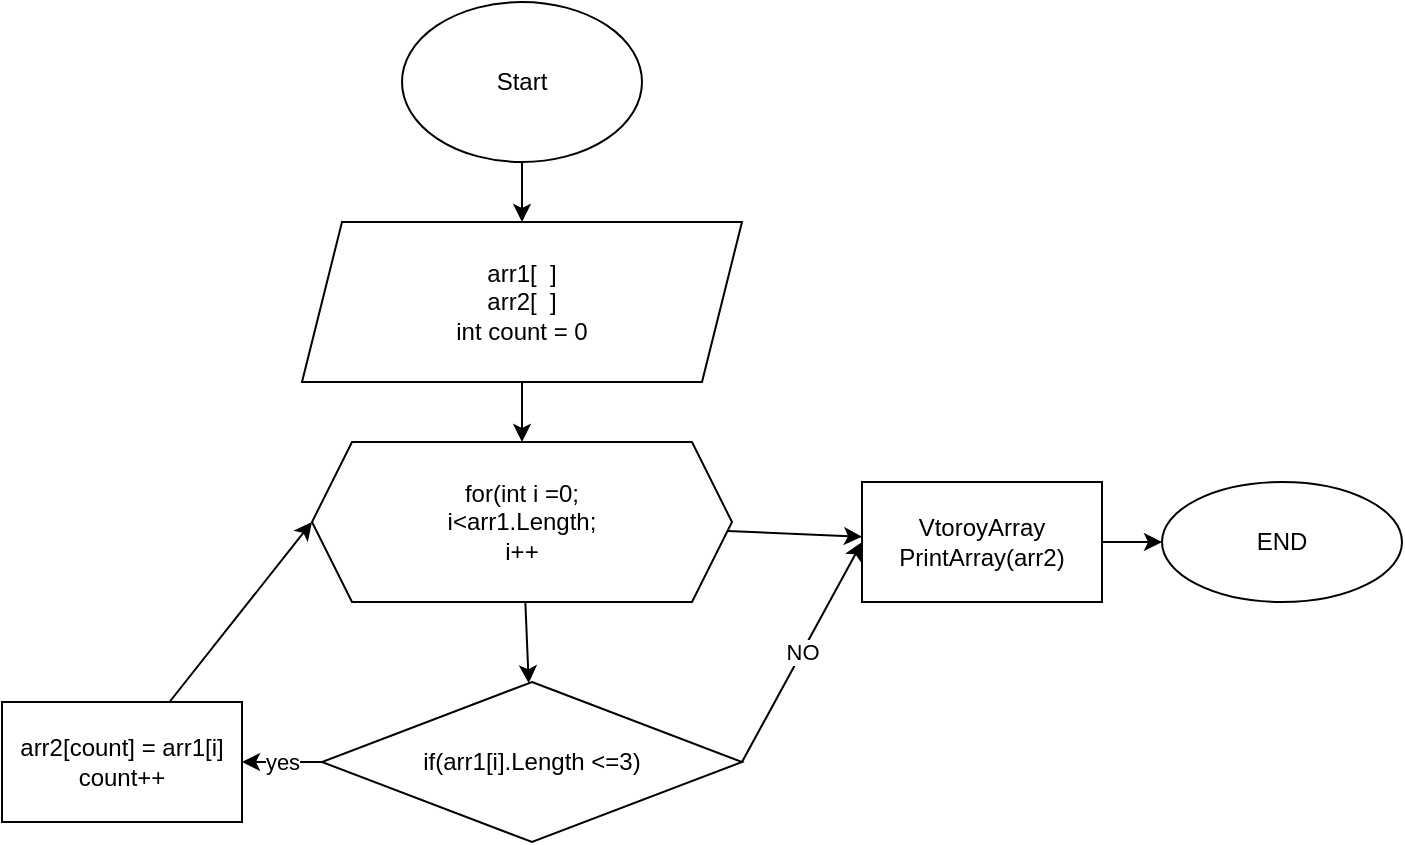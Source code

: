 <mxfile>
    <diagram id="F7Dfzu_8_8awjydZ04os" name="Страница 1">
        <mxGraphModel dx="629" dy="305" grid="1" gridSize="10" guides="1" tooltips="1" connect="1" arrows="1" fold="1" page="1" pageScale="1" pageWidth="827" pageHeight="1169" math="0" shadow="0">
            <root>
                <mxCell id="0"/>
                <mxCell id="1" parent="0"/>
                <mxCell id="4" value="" style="edgeStyle=none;html=1;" edge="1" parent="1" source="2" target="3">
                    <mxGeometry relative="1" as="geometry"/>
                </mxCell>
                <mxCell id="2" value="Start" style="ellipse;whiteSpace=wrap;html=1;" vertex="1" parent="1">
                    <mxGeometry x="230" y="20" width="120" height="80" as="geometry"/>
                </mxCell>
                <mxCell id="6" value="" style="edgeStyle=none;html=1;" edge="1" parent="1" source="3" target="5">
                    <mxGeometry relative="1" as="geometry"/>
                </mxCell>
                <mxCell id="3" value="arr1[&amp;nbsp; ]&lt;br&gt;arr2[&amp;nbsp; ]&lt;br&gt;int count = 0" style="shape=parallelogram;perimeter=parallelogramPerimeter;whiteSpace=wrap;html=1;fixedSize=1;" vertex="1" parent="1">
                    <mxGeometry x="180" y="130" width="220" height="80" as="geometry"/>
                </mxCell>
                <mxCell id="8" value="" style="edgeStyle=none;html=1;" edge="1" parent="1" source="5" target="7">
                    <mxGeometry relative="1" as="geometry"/>
                </mxCell>
                <mxCell id="13" value="" style="edgeStyle=none;html=1;" edge="1" parent="1" source="5" target="12">
                    <mxGeometry relative="1" as="geometry"/>
                </mxCell>
                <mxCell id="5" value="for(int i =0;&lt;br&gt;i&amp;lt;arr1.Length;&lt;br&gt;i++" style="shape=hexagon;perimeter=hexagonPerimeter2;whiteSpace=wrap;html=1;fixedSize=1;" vertex="1" parent="1">
                    <mxGeometry x="185" y="240" width="210" height="80" as="geometry"/>
                </mxCell>
                <mxCell id="10" value="yes" style="edgeStyle=none;html=1;" edge="1" parent="1" source="7" target="9">
                    <mxGeometry relative="1" as="geometry"/>
                </mxCell>
                <mxCell id="16" value="NO" style="edgeStyle=none;html=1;exitX=1;exitY=0.5;exitDx=0;exitDy=0;" edge="1" parent="1" source="7">
                    <mxGeometry relative="1" as="geometry">
                        <mxPoint x="460" y="290" as="targetPoint"/>
                    </mxGeometry>
                </mxCell>
                <mxCell id="7" value="if(arr1[i].Length &amp;lt;=3)" style="rhombus;whiteSpace=wrap;html=1;" vertex="1" parent="1">
                    <mxGeometry x="190" y="360" width="210" height="80" as="geometry"/>
                </mxCell>
                <mxCell id="11" style="edgeStyle=none;html=1;entryX=0;entryY=0.5;entryDx=0;entryDy=0;" edge="1" parent="1" source="9" target="5">
                    <mxGeometry relative="1" as="geometry"/>
                </mxCell>
                <mxCell id="9" value="arr2[count] = arr1[i]&lt;br&gt;count++" style="whiteSpace=wrap;html=1;" vertex="1" parent="1">
                    <mxGeometry x="30" y="370" width="120" height="60" as="geometry"/>
                </mxCell>
                <mxCell id="15" value="" style="edgeStyle=none;html=1;" edge="1" parent="1" source="12" target="14">
                    <mxGeometry relative="1" as="geometry"/>
                </mxCell>
                <mxCell id="12" value="VtoroyArray&lt;br&gt;PrintArray(arr2)" style="whiteSpace=wrap;html=1;" vertex="1" parent="1">
                    <mxGeometry x="460" y="260" width="120" height="60" as="geometry"/>
                </mxCell>
                <mxCell id="14" value="END" style="ellipse;whiteSpace=wrap;html=1;" vertex="1" parent="1">
                    <mxGeometry x="610" y="260" width="120" height="60" as="geometry"/>
                </mxCell>
            </root>
        </mxGraphModel>
    </diagram>
</mxfile>